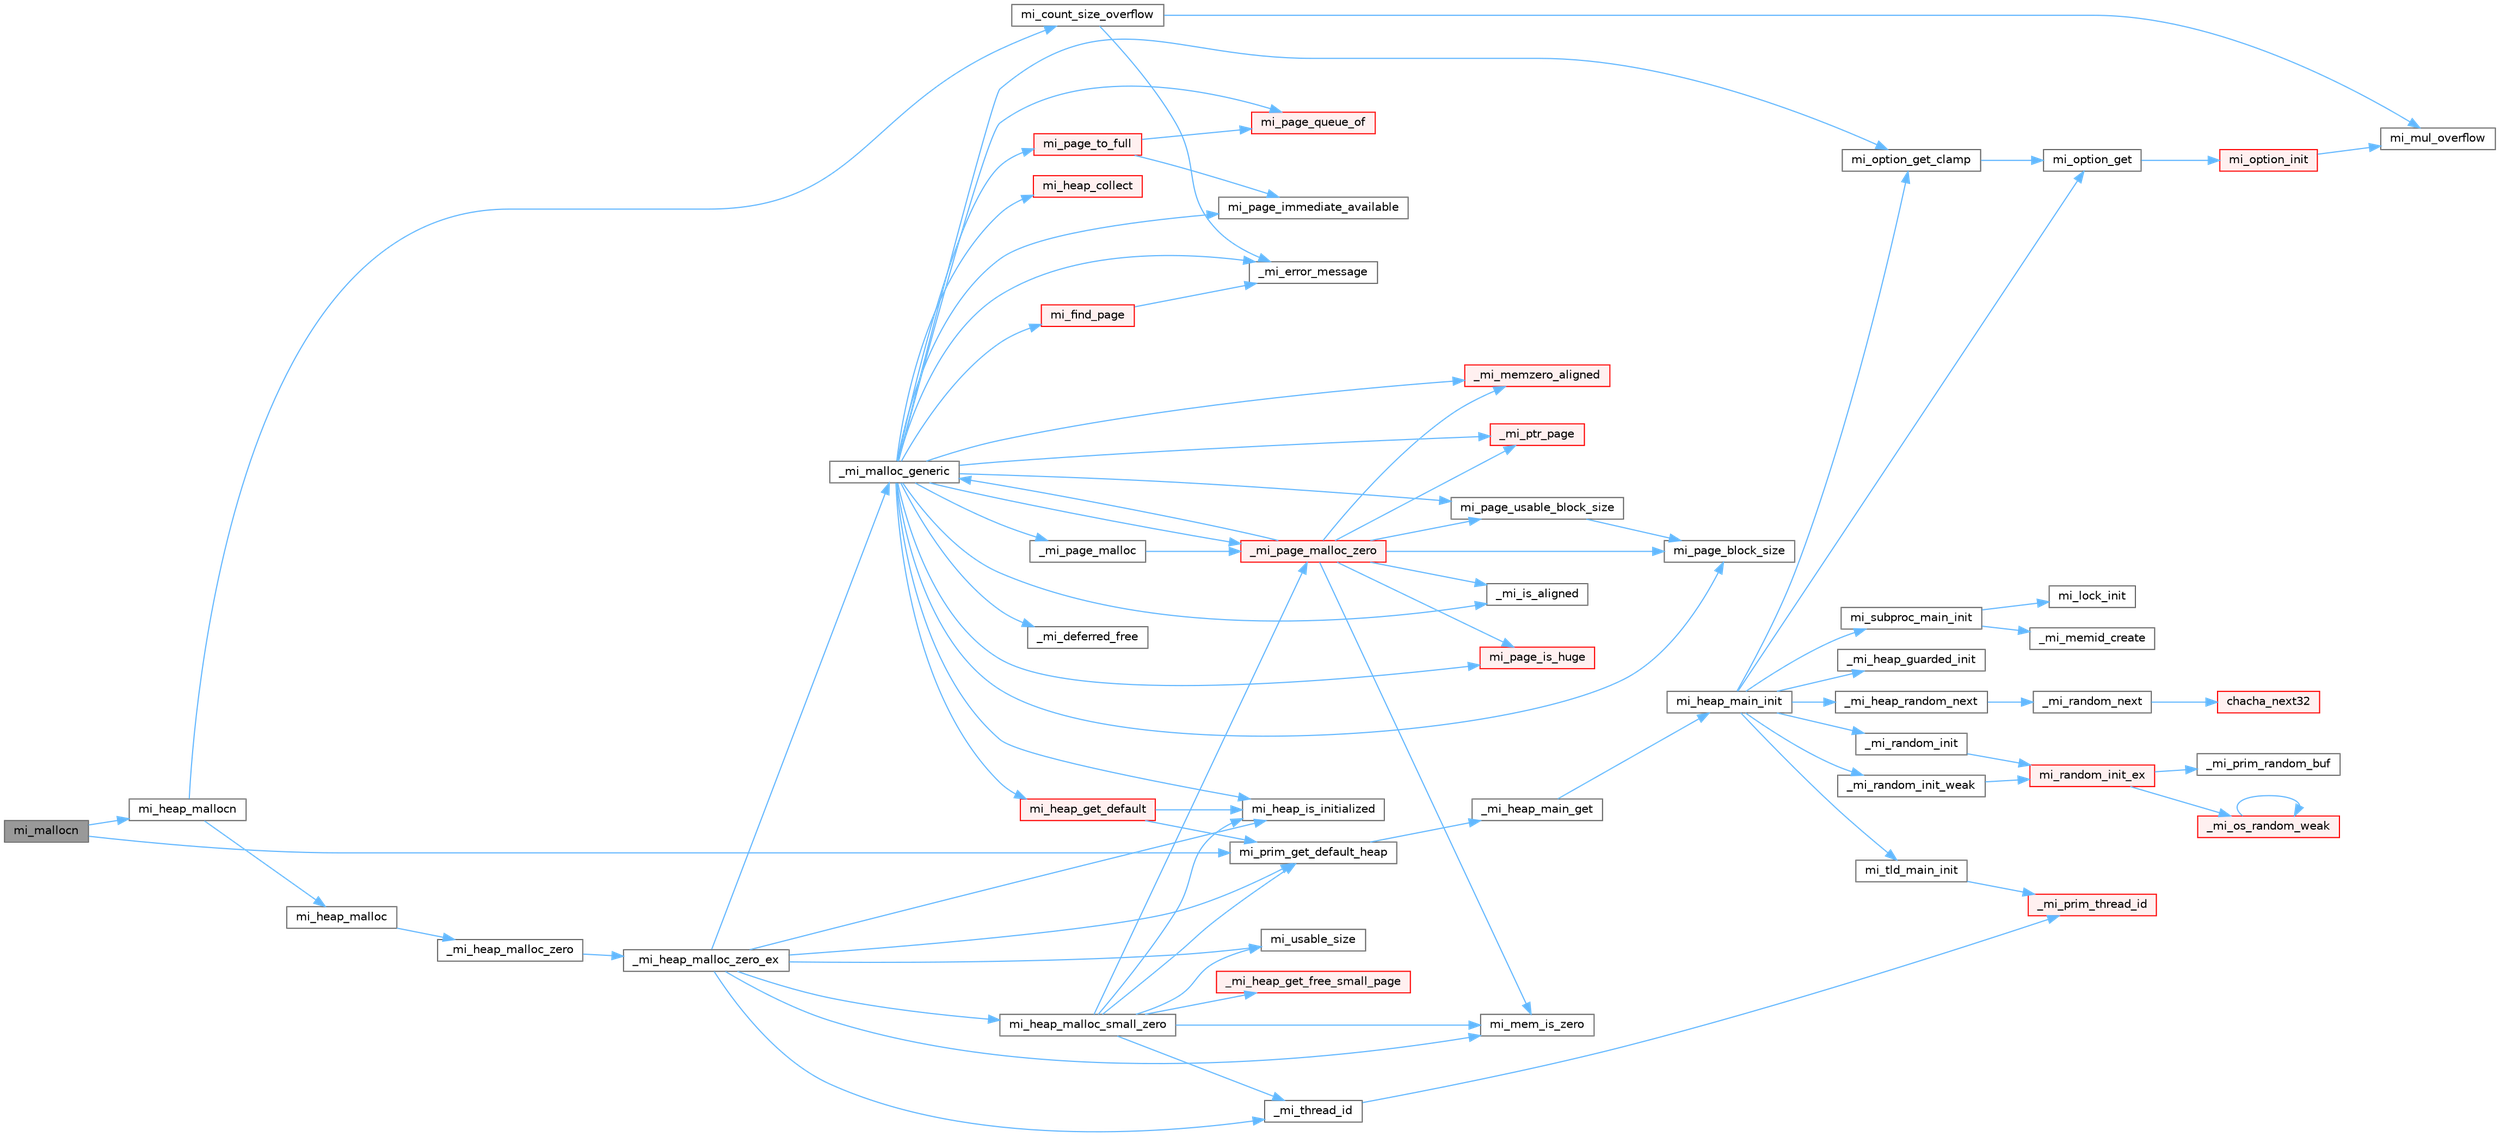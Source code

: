 digraph "mi_mallocn"
{
 // LATEX_PDF_SIZE
  bgcolor="transparent";
  edge [fontname=Helvetica,fontsize=10,labelfontname=Helvetica,labelfontsize=10];
  node [fontname=Helvetica,fontsize=10,shape=box,height=0.2,width=0.4];
  rankdir="LR";
  Node1 [id="Node000001",label="mi_mallocn",height=0.2,width=0.4,color="gray40", fillcolor="grey60", style="filled", fontcolor="black",tooltip=" "];
  Node1 -> Node2 [id="edge1_Node000001_Node000002",color="steelblue1",style="solid",tooltip=" "];
  Node2 [id="Node000002",label="mi_heap_mallocn",height=0.2,width=0.4,color="grey40", fillcolor="white", style="filled",URL="$group__heap.html#gab0f755c0b21c387fe8e9024200faa372",tooltip=" "];
  Node2 -> Node3 [id="edge2_Node000002_Node000003",color="steelblue1",style="solid",tooltip=" "];
  Node3 [id="Node000003",label="mi_count_size_overflow",height=0.2,width=0.4,color="grey40", fillcolor="white", style="filled",URL="$_e_a_s_t_l_2packages_2mimalloc_2include_2mimalloc_2internal_8h.html#ad0741c6523fbf2e3870fd3477bf6fe91",tooltip=" "];
  Node3 -> Node4 [id="edge3_Node000003_Node000004",color="steelblue1",style="solid",tooltip=" "];
  Node4 [id="Node000004",label="_mi_error_message",height=0.2,width=0.4,color="grey40", fillcolor="white", style="filled",URL="$options_8c.html#a2bebc073bcaac71658e57bb260c2e426",tooltip=" "];
  Node3 -> Node5 [id="edge4_Node000003_Node000005",color="steelblue1",style="solid",tooltip=" "];
  Node5 [id="Node000005",label="mi_mul_overflow",height=0.2,width=0.4,color="grey40", fillcolor="white", style="filled",URL="$_e_a_s_t_l_2packages_2mimalloc_2include_2mimalloc_2internal_8h.html#abf06027911fbdc300901fb961a45e4d0",tooltip=" "];
  Node2 -> Node6 [id="edge5_Node000002_Node000006",color="steelblue1",style="solid",tooltip=" "];
  Node6 [id="Node000006",label="mi_heap_malloc",height=0.2,width=0.4,color="grey40", fillcolor="white", style="filled",URL="$group__heap.html#gab374e206c7034e0d899fb934e4f4a863",tooltip=" "];
  Node6 -> Node7 [id="edge6_Node000006_Node000007",color="steelblue1",style="solid",tooltip=" "];
  Node7 [id="Node000007",label="_mi_heap_malloc_zero",height=0.2,width=0.4,color="grey40", fillcolor="white", style="filled",URL="$alloc_8c.html#a4f6dd9bc8d4e47e98566ee77883d703e",tooltip=" "];
  Node7 -> Node8 [id="edge7_Node000007_Node000008",color="steelblue1",style="solid",tooltip=" "];
  Node8 [id="Node000008",label="_mi_heap_malloc_zero_ex",height=0.2,width=0.4,color="grey40", fillcolor="white", style="filled",URL="$alloc_8c.html#a834d11c48c89145e6844b786afa5b7f1",tooltip=" "];
  Node8 -> Node9 [id="edge8_Node000008_Node000009",color="steelblue1",style="solid",tooltip=" "];
  Node9 [id="Node000009",label="_mi_malloc_generic",height=0.2,width=0.4,color="grey40", fillcolor="white", style="filled",URL="$page_8c.html#adcb79462f17b2e37218412f941269aa7",tooltip=" "];
  Node9 -> Node10 [id="edge9_Node000009_Node000010",color="steelblue1",style="solid",tooltip=" "];
  Node10 [id="Node000010",label="_mi_deferred_free",height=0.2,width=0.4,color="grey40", fillcolor="white", style="filled",URL="$_e_a_s_t_l_2packages_2mimalloc_2include_2mimalloc_2internal_8h.html#aede81c520000cbb08ad669e096c94d51",tooltip=" "];
  Node9 -> Node4 [id="edge10_Node000009_Node000004",color="steelblue1",style="solid",tooltip=" "];
  Node9 -> Node11 [id="edge11_Node000009_Node000011",color="steelblue1",style="solid",tooltip=" "];
  Node11 [id="Node000011",label="_mi_is_aligned",height=0.2,width=0.4,color="grey40", fillcolor="white", style="filled",URL="$_e_a_s_t_l_2packages_2mimalloc_2include_2mimalloc_2internal_8h.html#ad446ae4d82cbdbd78dfbe46fa2330555",tooltip=" "];
  Node9 -> Node12 [id="edge12_Node000009_Node000012",color="steelblue1",style="solid",tooltip=" "];
  Node12 [id="Node000012",label="_mi_memzero_aligned",height=0.2,width=0.4,color="red", fillcolor="#FFF0F0", style="filled",URL="$_e_a_s_t_l_2packages_2mimalloc_2include_2mimalloc_2internal_8h.html#aa1d3beee9d492fc175ac2584e50fd8ea",tooltip=" "];
  Node9 -> Node15 [id="edge13_Node000009_Node000015",color="steelblue1",style="solid",tooltip=" "];
  Node15 [id="Node000015",label="_mi_page_malloc",height=0.2,width=0.4,color="grey40", fillcolor="white", style="filled",URL="$alloc_8c.html#a97c32575c2b27f4dc75af2429c45819d",tooltip=" "];
  Node15 -> Node16 [id="edge14_Node000015_Node000016",color="steelblue1",style="solid",tooltip=" "];
  Node16 [id="Node000016",label="_mi_page_malloc_zero",height=0.2,width=0.4,color="red", fillcolor="#FFF0F0", style="filled",URL="$alloc_8c.html#afd278f60e743bee5d9df559422f3455b",tooltip=" "];
  Node16 -> Node11 [id="edge15_Node000016_Node000011",color="steelblue1",style="solid",tooltip=" "];
  Node16 -> Node9 [id="edge16_Node000016_Node000009",color="steelblue1",style="solid",tooltip=" "];
  Node16 -> Node12 [id="edge17_Node000016_Node000012",color="steelblue1",style="solid",tooltip=" "];
  Node16 -> Node23 [id="edge18_Node000016_Node000023",color="steelblue1",style="solid",tooltip=" "];
  Node23 [id="Node000023",label="_mi_ptr_page",height=0.2,width=0.4,color="red", fillcolor="#FFF0F0", style="filled",URL="$_e_a_s_t_l_2packages_2mimalloc_2include_2mimalloc_2internal_8h.html#acd84a462a2045538d19ecc56e6cc29f6",tooltip=" "];
  Node16 -> Node40 [id="edge19_Node000016_Node000040",color="steelblue1",style="solid",tooltip=" "];
  Node40 [id="Node000040",label="mi_mem_is_zero",height=0.2,width=0.4,color="grey40", fillcolor="white", style="filled",URL="$_e_a_s_t_l_2packages_2mimalloc_2include_2mimalloc_2internal_8h.html#a8391ae55dd6885bd38593f740fd349a4",tooltip=" "];
  Node16 -> Node38 [id="edge20_Node000016_Node000038",color="steelblue1",style="solid",tooltip=" "];
  Node38 [id="Node000038",label="mi_page_block_size",height=0.2,width=0.4,color="grey40", fillcolor="white", style="filled",URL="$_e_a_s_t_l_2packages_2mimalloc_2include_2mimalloc_2internal_8h.html#a6134893990c1f09da2b40092ceecc780",tooltip=" "];
  Node16 -> Node41 [id="edge21_Node000016_Node000041",color="steelblue1",style="solid",tooltip=" "];
  Node41 [id="Node000041",label="mi_page_is_huge",height=0.2,width=0.4,color="red", fillcolor="#FFF0F0", style="filled",URL="$_e_a_s_t_l_2packages_2mimalloc_2include_2mimalloc_2internal_8h.html#aebe1b18846bd3fc16de5b52cd2250bec",tooltip=" "];
  Node16 -> Node44 [id="edge22_Node000016_Node000044",color="steelblue1",style="solid",tooltip=" "];
  Node44 [id="Node000044",label="mi_page_usable_block_size",height=0.2,width=0.4,color="grey40", fillcolor="white", style="filled",URL="$_e_a_s_t_l_2packages_2mimalloc_2include_2mimalloc_2internal_8h.html#a432abca03d059a7d40d8d39617afc8f7",tooltip=" "];
  Node44 -> Node38 [id="edge23_Node000044_Node000038",color="steelblue1",style="solid",tooltip=" "];
  Node9 -> Node16 [id="edge24_Node000009_Node000016",color="steelblue1",style="solid",tooltip=" "];
  Node9 -> Node23 [id="edge25_Node000009_Node000023",color="steelblue1",style="solid",tooltip=" "];
  Node9 -> Node48 [id="edge26_Node000009_Node000048",color="steelblue1",style="solid",tooltip=" "];
  Node48 [id="Node000048",label="mi_find_page",height=0.2,width=0.4,color="red", fillcolor="#FFF0F0", style="filled",URL="$page_8c.html#aeaa06e36da1cb82dbf0f99e7742ecff8",tooltip=" "];
  Node48 -> Node4 [id="edge27_Node000048_Node000004",color="steelblue1",style="solid",tooltip=" "];
  Node9 -> Node394 [id="edge28_Node000009_Node000394",color="steelblue1",style="solid",tooltip=" "];
  Node394 [id="Node000394",label="mi_heap_collect",height=0.2,width=0.4,color="red", fillcolor="#FFF0F0", style="filled",URL="$group__heap.html#ga7922f7495cde30b1984d0e6072419298",tooltip="Release outstanding resources in a specific heap."];
  Node9 -> Node406 [id="edge29_Node000009_Node000406",color="steelblue1",style="solid",tooltip=" "];
  Node406 [id="Node000406",label="mi_heap_get_default",height=0.2,width=0.4,color="red", fillcolor="#FFF0F0", style="filled",URL="$group__heap.html#ga14c667a6e2c5d28762d8cb7d4e057909",tooltip=" "];
  Node406 -> Node396 [id="edge30_Node000406_Node000396",color="steelblue1",style="solid",tooltip=" "];
  Node396 [id="Node000396",label="mi_heap_is_initialized",height=0.2,width=0.4,color="grey40", fillcolor="white", style="filled",URL="$_e_a_s_t_l_2packages_2mimalloc_2include_2mimalloc_2internal_8h.html#a320c7d8a15c57974d3b105558a2a55e6",tooltip=" "];
  Node406 -> Node309 [id="edge31_Node000406_Node000309",color="steelblue1",style="solid",tooltip=" "];
  Node309 [id="Node000309",label="mi_prim_get_default_heap",height=0.2,width=0.4,color="grey40", fillcolor="white", style="filled",URL="$prim_8h.html#a986e62564728229db3ccecbd6e97fd98",tooltip=" "];
  Node309 -> Node310 [id="edge32_Node000309_Node000310",color="steelblue1",style="solid",tooltip=" "];
  Node310 [id="Node000310",label="_mi_heap_main_get",height=0.2,width=0.4,color="grey40", fillcolor="white", style="filled",URL="$_e_a_s_t_l_2packages_2mimalloc_2src_2init_8c.html#a1feeb4148fb048caf23361152895a55c",tooltip=" "];
  Node310 -> Node311 [id="edge33_Node000310_Node000311",color="steelblue1",style="solid",tooltip=" "];
  Node311 [id="Node000311",label="mi_heap_main_init",height=0.2,width=0.4,color="grey40", fillcolor="white", style="filled",URL="$_e_a_s_t_l_2packages_2mimalloc_2src_2init_8c.html#a5d8b12ae7942ecf3eb4e8ffd313a263a",tooltip=" "];
  Node311 -> Node312 [id="edge34_Node000311_Node000312",color="steelblue1",style="solid",tooltip=" "];
  Node312 [id="Node000312",label="_mi_heap_guarded_init",height=0.2,width=0.4,color="grey40", fillcolor="white", style="filled",URL="$_e_a_s_t_l_2packages_2mimalloc_2src_2init_8c.html#a70e3672a1e08dcb5e7e311d403693394",tooltip=" "];
  Node311 -> Node50 [id="edge35_Node000311_Node000050",color="steelblue1",style="solid",tooltip=" "];
  Node50 [id="Node000050",label="_mi_heap_random_next",height=0.2,width=0.4,color="grey40", fillcolor="white", style="filled",URL="$heap_8c.html#a68ddb5f2c595ea9d4e8d450342b4713c",tooltip=" "];
  Node50 -> Node51 [id="edge36_Node000050_Node000051",color="steelblue1",style="solid",tooltip=" "];
  Node51 [id="Node000051",label="_mi_random_next",height=0.2,width=0.4,color="grey40", fillcolor="white", style="filled",URL="$random_8c.html#ae7c0ab020aad85edd43240680cc4f76e",tooltip=" "];
  Node51 -> Node52 [id="edge37_Node000051_Node000052",color="steelblue1",style="solid",tooltip=" "];
  Node52 [id="Node000052",label="chacha_next32",height=0.2,width=0.4,color="red", fillcolor="#FFF0F0", style="filled",URL="$random_8c.html#aee994349e65d0c17afc5f058382e4987",tooltip=" "];
  Node311 -> Node313 [id="edge38_Node000311_Node000313",color="steelblue1",style="solid",tooltip=" "];
  Node313 [id="Node000313",label="_mi_random_init",height=0.2,width=0.4,color="grey40", fillcolor="white", style="filled",URL="$random_8c.html#aca9dc8a900f1b727e326063778b2eee1",tooltip=" "];
  Node313 -> Node314 [id="edge39_Node000313_Node000314",color="steelblue1",style="solid",tooltip=" "];
  Node314 [id="Node000314",label="mi_random_init_ex",height=0.2,width=0.4,color="red", fillcolor="#FFF0F0", style="filled",URL="$random_8c.html#ab23662b29a587205a8f597fa5a2e1de6",tooltip=" "];
  Node314 -> Node315 [id="edge40_Node000314_Node000315",color="steelblue1",style="solid",tooltip=" "];
  Node315 [id="Node000315",label="_mi_os_random_weak",height=0.2,width=0.4,color="red", fillcolor="#FFF0F0", style="filled",URL="$random_8c.html#a85bf7bbd920b6b6afb84fea419ec3392",tooltip=" "];
  Node315 -> Node315 [id="edge41_Node000315_Node000315",color="steelblue1",style="solid",tooltip=" "];
  Node314 -> Node316 [id="edge42_Node000314_Node000316",color="steelblue1",style="solid",tooltip=" "];
  Node316 [id="Node000316",label="_mi_prim_random_buf",height=0.2,width=0.4,color="grey40", fillcolor="white", style="filled",URL="$windows_2prim_8c.html#a4d9172e2503d3616115ff0bc8a6a908d",tooltip=" "];
  Node311 -> Node322 [id="edge43_Node000311_Node000322",color="steelblue1",style="solid",tooltip=" "];
  Node322 [id="Node000322",label="_mi_random_init_weak",height=0.2,width=0.4,color="grey40", fillcolor="white", style="filled",URL="$random_8c.html#a6bfdbdbf180aa56ff5697e0f2e3ca49a",tooltip=" "];
  Node322 -> Node314 [id="edge44_Node000322_Node000314",color="steelblue1",style="solid",tooltip=" "];
  Node311 -> Node64 [id="edge45_Node000311_Node000064",color="steelblue1",style="solid",tooltip=" "];
  Node64 [id="Node000064",label="mi_option_get",height=0.2,width=0.4,color="grey40", fillcolor="white", style="filled",URL="$group__options.html#ga7e8af195cc81d3fa64ccf2662caa565a",tooltip=" "];
  Node64 -> Node65 [id="edge46_Node000064_Node000065",color="steelblue1",style="solid",tooltip=" "];
  Node65 [id="Node000065",label="mi_option_init",height=0.2,width=0.4,color="red", fillcolor="#FFF0F0", style="filled",URL="$options_8c.html#a61970c5b942f29a5dea8a39742421cfe",tooltip=" "];
  Node65 -> Node5 [id="edge47_Node000065_Node000005",color="steelblue1",style="solid",tooltip=" "];
  Node311 -> Node247 [id="edge48_Node000311_Node000247",color="steelblue1",style="solid",tooltip=" "];
  Node247 [id="Node000247",label="mi_option_get_clamp",height=0.2,width=0.4,color="grey40", fillcolor="white", style="filled",URL="$group__options.html#ga96ad9c406338bd314cfe878cfc9bf723",tooltip=" "];
  Node247 -> Node64 [id="edge49_Node000247_Node000064",color="steelblue1",style="solid",tooltip=" "];
  Node311 -> Node323 [id="edge50_Node000311_Node000323",color="steelblue1",style="solid",tooltip=" "];
  Node323 [id="Node000323",label="mi_subproc_main_init",height=0.2,width=0.4,color="grey40", fillcolor="white", style="filled",URL="$_e_a_s_t_l_2packages_2mimalloc_2src_2init_8c.html#a51b6f4fa5d8cbde3881bf41e2a9d7a73",tooltip=" "];
  Node323 -> Node228 [id="edge51_Node000323_Node000228",color="steelblue1",style="solid",tooltip=" "];
  Node228 [id="Node000228",label="_mi_memid_create",height=0.2,width=0.4,color="grey40", fillcolor="white", style="filled",URL="$_e_a_s_t_l_2packages_2mimalloc_2include_2mimalloc_2internal_8h.html#a666352100ead3b22c4cd8ac803b1b1f8",tooltip=" "];
  Node323 -> Node324 [id="edge52_Node000323_Node000324",color="steelblue1",style="solid",tooltip=" "];
  Node324 [id="Node000324",label="mi_lock_init",height=0.2,width=0.4,color="grey40", fillcolor="white", style="filled",URL="$_e_a_s_t_l_2packages_2mimalloc_2include_2mimalloc_2atomic_8h.html#a0aad6b1ce67a3a8f2c712d86cadc125e",tooltip=" "];
  Node311 -> Node325 [id="edge53_Node000311_Node000325",color="steelblue1",style="solid",tooltip=" "];
  Node325 [id="Node000325",label="mi_tld_main_init",height=0.2,width=0.4,color="grey40", fillcolor="white", style="filled",URL="$_e_a_s_t_l_2packages_2mimalloc_2src_2init_8c.html#a5b314759773d0dc745240cdf90e7f1b0",tooltip=" "];
  Node325 -> Node82 [id="edge54_Node000325_Node000082",color="steelblue1",style="solid",tooltip=" "];
  Node82 [id="Node000082",label="_mi_prim_thread_id",height=0.2,width=0.4,color="red", fillcolor="#FFF0F0", style="filled",URL="$prim_8h.html#a3875c92cbb791d0a7c69bc1fd2df6804",tooltip=" "];
  Node9 -> Node396 [id="edge55_Node000009_Node000396",color="steelblue1",style="solid",tooltip=" "];
  Node9 -> Node247 [id="edge56_Node000009_Node000247",color="steelblue1",style="solid",tooltip=" "];
  Node9 -> Node38 [id="edge57_Node000009_Node000038",color="steelblue1",style="solid",tooltip=" "];
  Node9 -> Node109 [id="edge58_Node000009_Node000109",color="steelblue1",style="solid",tooltip=" "];
  Node109 [id="Node000109",label="mi_page_immediate_available",height=0.2,width=0.4,color="grey40", fillcolor="white", style="filled",URL="$_e_a_s_t_l_2packages_2mimalloc_2include_2mimalloc_2internal_8h.html#a87596f606325115ec4f43046dfd3d64a",tooltip=" "];
  Node9 -> Node41 [id="edge59_Node000009_Node000041",color="steelblue1",style="solid",tooltip=" "];
  Node9 -> Node268 [id="edge60_Node000009_Node000268",color="steelblue1",style="solid",tooltip=" "];
  Node268 [id="Node000268",label="mi_page_queue_of",height=0.2,width=0.4,color="red", fillcolor="#FFF0F0", style="filled",URL="$page-queue_8c.html#a59942bb22e34833289b85a5c70d81f97",tooltip=" "];
  Node9 -> Node386 [id="edge61_Node000009_Node000386",color="steelblue1",style="solid",tooltip=" "];
  Node386 [id="Node000386",label="mi_page_to_full",height=0.2,width=0.4,color="red", fillcolor="#FFF0F0", style="filled",URL="$page_8c.html#afb25978212749e522404ee1f2dd1a6d4",tooltip=" "];
  Node386 -> Node109 [id="edge62_Node000386_Node000109",color="steelblue1",style="solid",tooltip=" "];
  Node386 -> Node268 [id="edge63_Node000386_Node000268",color="steelblue1",style="solid",tooltip=" "];
  Node9 -> Node44 [id="edge64_Node000009_Node000044",color="steelblue1",style="solid",tooltip=" "];
  Node8 -> Node81 [id="edge65_Node000008_Node000081",color="steelblue1",style="solid",tooltip=" "];
  Node81 [id="Node000081",label="_mi_thread_id",height=0.2,width=0.4,color="grey40", fillcolor="white", style="filled",URL="$_e_a_s_t_l_2packages_2mimalloc_2src_2init_8c.html#a43068a36d7dea6ccf1e3558a27e22993",tooltip=" "];
  Node81 -> Node82 [id="edge66_Node000081_Node000082",color="steelblue1",style="solid",tooltip=" "];
  Node8 -> Node396 [id="edge67_Node000008_Node000396",color="steelblue1",style="solid",tooltip=" "];
  Node8 -> Node453 [id="edge68_Node000008_Node000453",color="steelblue1",style="solid",tooltip=" "];
  Node453 [id="Node000453",label="mi_heap_malloc_small_zero",height=0.2,width=0.4,color="grey40", fillcolor="white", style="filled",URL="$alloc_8c.html#aab0e350e54f352e66a6e8e161ac1cfbb",tooltip=" "];
  Node453 -> Node454 [id="edge69_Node000453_Node000454",color="steelblue1",style="solid",tooltip=" "];
  Node454 [id="Node000454",label="_mi_heap_get_free_small_page",height=0.2,width=0.4,color="red", fillcolor="#FFF0F0", style="filled",URL="$_e_a_s_t_l_2packages_2mimalloc_2include_2mimalloc_2internal_8h.html#a5ab9d8fb17d6213eb9789008e8d69ac1",tooltip=" "];
  Node453 -> Node16 [id="edge70_Node000453_Node000016",color="steelblue1",style="solid",tooltip=" "];
  Node453 -> Node81 [id="edge71_Node000453_Node000081",color="steelblue1",style="solid",tooltip=" "];
  Node453 -> Node396 [id="edge72_Node000453_Node000396",color="steelblue1",style="solid",tooltip=" "];
  Node453 -> Node40 [id="edge73_Node000453_Node000040",color="steelblue1",style="solid",tooltip=" "];
  Node453 -> Node309 [id="edge74_Node000453_Node000309",color="steelblue1",style="solid",tooltip=" "];
  Node453 -> Node455 [id="edge75_Node000453_Node000455",color="steelblue1",style="solid",tooltip=" "];
  Node455 [id="Node000455",label="mi_usable_size",height=0.2,width=0.4,color="grey40", fillcolor="white", style="filled",URL="$group__extended.html#ga089c859d9eddc5f9b4bd946cd53cebee",tooltip=" "];
  Node8 -> Node40 [id="edge76_Node000008_Node000040",color="steelblue1",style="solid",tooltip=" "];
  Node8 -> Node309 [id="edge77_Node000008_Node000309",color="steelblue1",style="solid",tooltip=" "];
  Node8 -> Node455 [id="edge78_Node000008_Node000455",color="steelblue1",style="solid",tooltip=" "];
  Node1 -> Node309 [id="edge79_Node000001_Node000309",color="steelblue1",style="solid",tooltip=" "];
}
